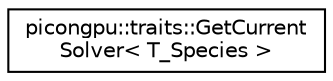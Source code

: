 digraph "Graphical Class Hierarchy"
{
 // LATEX_PDF_SIZE
  edge [fontname="Helvetica",fontsize="10",labelfontname="Helvetica",labelfontsize="10"];
  node [fontname="Helvetica",fontsize="10",shape=record];
  rankdir="LR";
  Node0 [label="picongpu::traits::GetCurrent\lSolver\< T_Species \>",height=0.2,width=0.4,color="black", fillcolor="white", style="filled",URL="$structpicongpu_1_1traits_1_1_get_current_solver.html",tooltip=" "];
}
